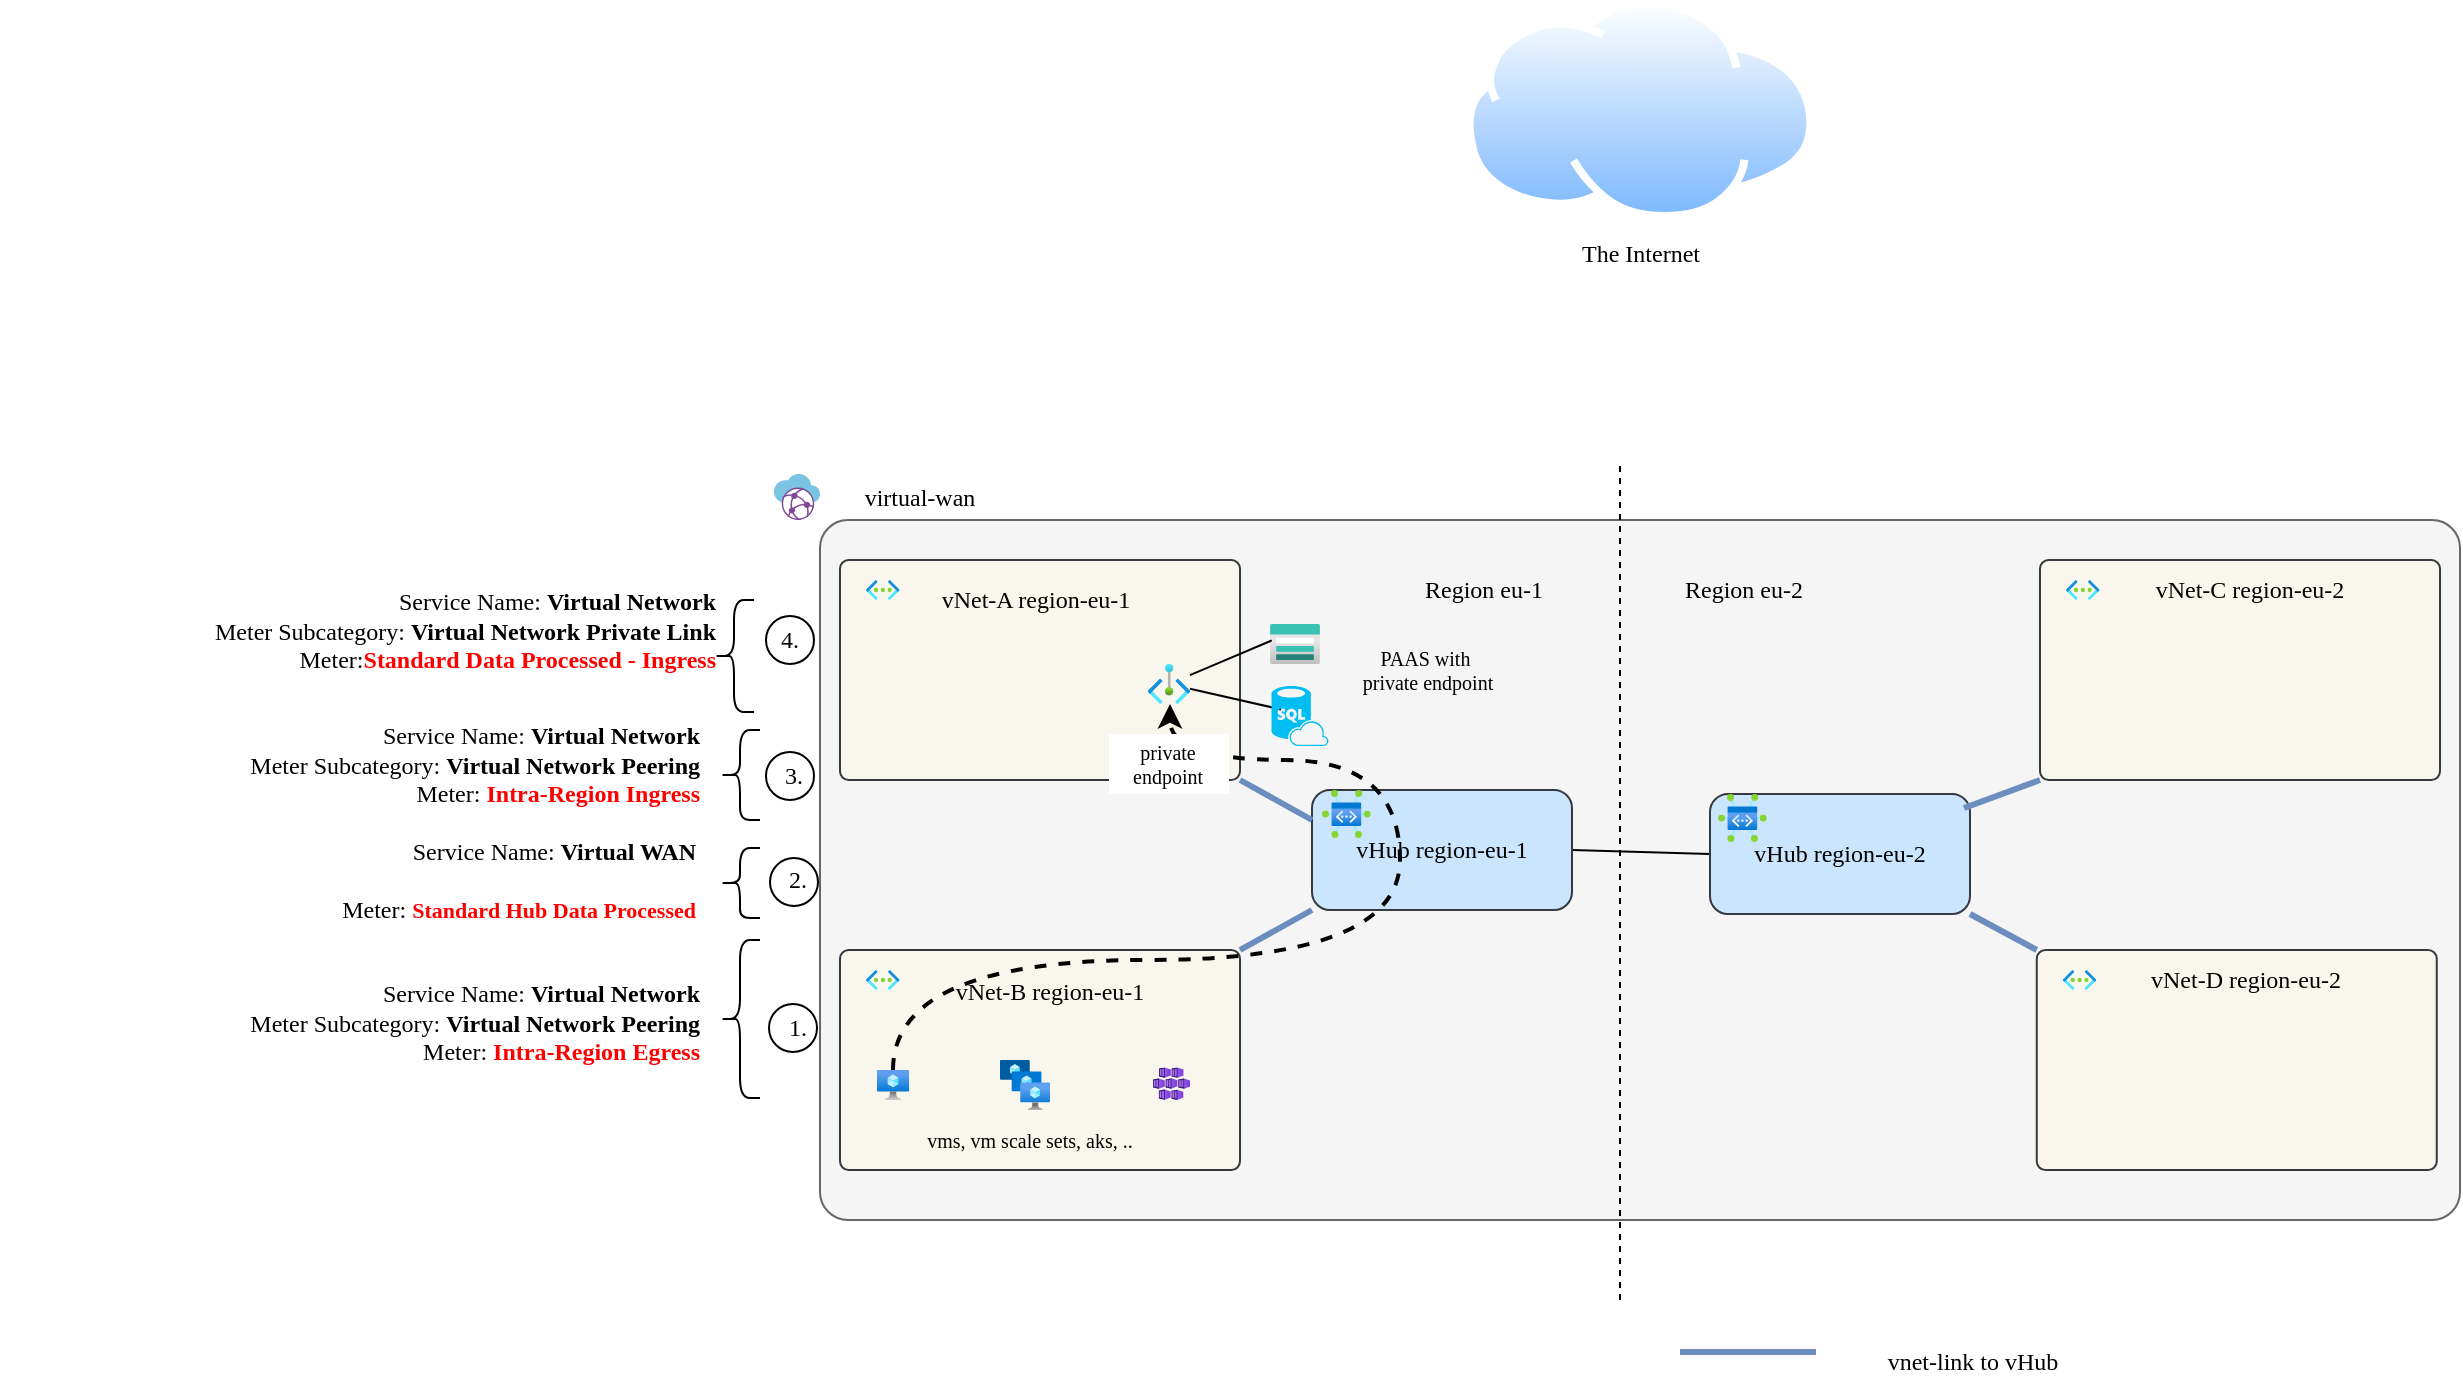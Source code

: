 <mxfile version="27.1.1">
  <diagram name="Seite-1" id="C0ghvE-4qZL3EzDajxP_">
    <mxGraphModel dx="2009" dy="1047" grid="1" gridSize="10" guides="1" tooltips="1" connect="1" arrows="1" fold="1" page="1" pageScale="1" pageWidth="827" pageHeight="1169" math="0" shadow="0">
      <root>
        <mxCell id="0" />
        <mxCell id="1" parent="0" />
        <mxCell id="R-18-_3KANF1rud_f1Pe-13" value="" style="ellipse;whiteSpace=wrap;html=1;aspect=fixed;" parent="1" vertex="1">
          <mxGeometry x="-125.5" y="612" width="24" height="24" as="geometry" />
        </mxCell>
        <mxCell id="duxP4CULR9FMRPUdZlci-1" value="" style="rounded=1;whiteSpace=wrap;html=1;arcSize=4;fillColor=#f5f5f5;fontColor=#333333;strokeColor=#666666;" parent="1" vertex="1">
          <mxGeometry x="-100" y="370" width="820" height="350" as="geometry" />
        </mxCell>
        <mxCell id="duxP4CULR9FMRPUdZlci-2" value="The Internet" style="image;aspect=fixed;perimeter=ellipsePerimeter;html=1;align=center;shadow=0;dashed=0;spacingTop=3;image=img/lib/active_directory/internet_cloud.svg;fontFamily=Lucida Console;" parent="1" vertex="1">
          <mxGeometry x="222.7" y="110" width="174.6" height="110" as="geometry" />
        </mxCell>
        <mxCell id="duxP4CULR9FMRPUdZlci-22" style="rounded=0;orthogonalLoop=1;jettySize=auto;html=1;exitX=1;exitY=0.5;exitDx=0;exitDy=0;entryX=0;entryY=0.5;entryDx=0;entryDy=0;endArrow=none;startFill=0;" parent="1" source="duxP4CULR9FMRPUdZlci-3" target="duxP4CULR9FMRPUdZlci-5" edge="1">
          <mxGeometry relative="1" as="geometry" />
        </mxCell>
        <mxCell id="duxP4CULR9FMRPUdZlci-3" value="vHub region-eu-1 " style="rounded=1;whiteSpace=wrap;html=1;fontFamily=Lucida Console;fillColor=#cce5ff;strokeColor=#36393d;" parent="1" vertex="1">
          <mxGeometry x="146" y="505" width="130" height="60" as="geometry" />
        </mxCell>
        <mxCell id="duxP4CULR9FMRPUdZlci-5" value="&lt;font face=&quot;Lucida Console&quot;&gt;vHub region-eu-2&lt;/font&gt;" style="rounded=1;whiteSpace=wrap;html=1;fillColor=#cce5ff;strokeColor=#36393d;" parent="1" vertex="1">
          <mxGeometry x="345" y="507" width="130" height="60" as="geometry" />
        </mxCell>
        <mxCell id="duxP4CULR9FMRPUdZlci-20" style="rounded=0;orthogonalLoop=1;jettySize=auto;html=1;exitX=1;exitY=1;exitDx=0;exitDy=0;entryX=0;entryY=0.25;entryDx=0;entryDy=0;endArrow=none;startFill=0;strokeWidth=3;fillColor=#dae8fc;strokeColor=#6c8ebf;" parent="1" source="duxP4CULR9FMRPUdZlci-7" target="duxP4CULR9FMRPUdZlci-3" edge="1">
          <mxGeometry relative="1" as="geometry" />
        </mxCell>
        <mxCell id="duxP4CULR9FMRPUdZlci-7" value="" style="rounded=1;whiteSpace=wrap;html=1;arcSize=4;fillColor=#f9f7ed;strokeColor=#36393d;" parent="1" vertex="1">
          <mxGeometry x="-90" y="390" width="200" height="110" as="geometry" />
        </mxCell>
        <mxCell id="duxP4CULR9FMRPUdZlci-9" value="" style="image;aspect=fixed;html=1;points=[];align=center;fontSize=12;image=img/lib/azure2/networking/Virtual_Networks.svg;" parent="1" vertex="1">
          <mxGeometry x="-77" y="400" width="16.75" height="10" as="geometry" />
        </mxCell>
        <mxCell id="duxP4CULR9FMRPUdZlci-10" value="vNet-A region-eu-1" style="text;html=1;align=center;verticalAlign=middle;whiteSpace=wrap;rounded=0;fontFamily=Lucida Console;" parent="1" vertex="1">
          <mxGeometry x="-62" y="395" width="140" height="30" as="geometry" />
        </mxCell>
        <mxCell id="duxP4CULR9FMRPUdZlci-21" style="rounded=0;orthogonalLoop=1;jettySize=auto;html=1;exitX=1;exitY=0;exitDx=0;exitDy=0;entryX=0;entryY=1;entryDx=0;entryDy=0;endArrow=none;startFill=0;strokeWidth=3;fillColor=#dae8fc;strokeColor=#6c8ebf;" parent="1" source="duxP4CULR9FMRPUdZlci-12" target="duxP4CULR9FMRPUdZlci-3" edge="1">
          <mxGeometry relative="1" as="geometry" />
        </mxCell>
        <mxCell id="duxP4CULR9FMRPUdZlci-12" value="" style="rounded=1;whiteSpace=wrap;html=1;arcSize=4;fillColor=#f9f7ed;strokeColor=#36393d;" parent="1" vertex="1">
          <mxGeometry x="-90" y="585" width="200" height="110" as="geometry" />
        </mxCell>
        <mxCell id="duxP4CULR9FMRPUdZlci-13" value="" style="image;aspect=fixed;html=1;points=[];align=center;fontSize=12;image=img/lib/azure2/networking/Virtual_Networks.svg;" parent="1" vertex="1">
          <mxGeometry x="-77" y="595" width="16.75" height="10" as="geometry" />
        </mxCell>
        <mxCell id="duxP4CULR9FMRPUdZlci-14" value="vNet-B region-eu-1" style="text;html=1;align=center;verticalAlign=middle;whiteSpace=wrap;rounded=0;fontFamily=Lucida Console;" parent="1" vertex="1">
          <mxGeometry x="-55" y="591" width="140" height="30" as="geometry" />
        </mxCell>
        <mxCell id="duxP4CULR9FMRPUdZlci-15" value="" style="rounded=1;whiteSpace=wrap;html=1;arcSize=4;fillColor=#f9f7ed;strokeColor=#36393d;" parent="1" vertex="1">
          <mxGeometry x="510" y="390" width="200" height="110" as="geometry" />
        </mxCell>
        <mxCell id="duxP4CULR9FMRPUdZlci-16" value="" style="image;aspect=fixed;html=1;points=[];align=center;fontSize=12;image=img/lib/azure2/networking/Virtual_Networks.svg;" parent="1" vertex="1">
          <mxGeometry x="523" y="400" width="16.75" height="10" as="geometry" />
        </mxCell>
        <mxCell id="duxP4CULR9FMRPUdZlci-17" value="vNet-C region-eu-2" style="text;html=1;align=center;verticalAlign=middle;whiteSpace=wrap;rounded=0;fontFamily=Lucida Console;" parent="1" vertex="1">
          <mxGeometry x="545" y="390" width="140" height="30" as="geometry" />
        </mxCell>
        <mxCell id="duxP4CULR9FMRPUdZlci-18" value="" style="image;aspect=fixed;html=1;points=[];align=center;fontSize=12;image=img/lib/azure2/networking/Virtual_WAN_Hub.svg;" parent="1" vertex="1">
          <mxGeometry x="151" y="505" width="24.38" height="24" as="geometry" />
        </mxCell>
        <mxCell id="duxP4CULR9FMRPUdZlci-19" value="" style="image;aspect=fixed;html=1;points=[];align=center;fontSize=12;image=img/lib/azure2/networking/Virtual_WAN_Hub.svg;" parent="1" vertex="1">
          <mxGeometry x="349" y="507" width="24.38" height="24" as="geometry" />
        </mxCell>
        <mxCell id="duxP4CULR9FMRPUdZlci-23" style="rounded=0;orthogonalLoop=1;jettySize=auto;html=1;exitX=0;exitY=1;exitDx=0;exitDy=0;entryX=0.977;entryY=0.117;entryDx=0;entryDy=0;entryPerimeter=0;strokeWidth=3;fillColor=#dae8fc;strokeColor=#6c8ebf;endArrow=none;startFill=0;" parent="1" source="duxP4CULR9FMRPUdZlci-15" target="duxP4CULR9FMRPUdZlci-5" edge="1">
          <mxGeometry relative="1" as="geometry" />
        </mxCell>
        <mxCell id="duxP4CULR9FMRPUdZlci-28" style="rounded=0;orthogonalLoop=1;jettySize=auto;html=1;exitX=0;exitY=0;exitDx=0;exitDy=0;entryX=1;entryY=1;entryDx=0;entryDy=0;endArrow=none;startFill=0;strokeWidth=3;fillColor=#dae8fc;strokeColor=#6c8ebf;" parent="1" source="duxP4CULR9FMRPUdZlci-24" target="duxP4CULR9FMRPUdZlci-5" edge="1">
          <mxGeometry relative="1" as="geometry" />
        </mxCell>
        <mxCell id="duxP4CULR9FMRPUdZlci-24" value="" style="rounded=1;whiteSpace=wrap;html=1;arcSize=4;fillColor=#f9f7ed;strokeColor=#36393d;" parent="1" vertex="1">
          <mxGeometry x="508.38" y="585" width="200" height="110" as="geometry" />
        </mxCell>
        <mxCell id="duxP4CULR9FMRPUdZlci-25" value="" style="image;aspect=fixed;html=1;points=[];align=center;fontSize=12;image=img/lib/azure2/networking/Virtual_Networks.svg;" parent="1" vertex="1">
          <mxGeometry x="521.38" y="595" width="16.75" height="10" as="geometry" />
        </mxCell>
        <mxCell id="duxP4CULR9FMRPUdZlci-26" value="vNet-D region-eu-2" style="text;html=1;align=center;verticalAlign=middle;whiteSpace=wrap;rounded=0;fontFamily=Lucida Console;" parent="1" vertex="1">
          <mxGeometry x="543.38" y="585" width="140" height="30" as="geometry" />
        </mxCell>
        <mxCell id="duxP4CULR9FMRPUdZlci-31" value="" style="image;sketch=0;aspect=fixed;html=1;points=[];align=center;fontSize=12;image=img/lib/mscae/Virtual_WANs.svg;" parent="1" vertex="1">
          <mxGeometry x="-123" y="347" width="23" height="23" as="geometry" />
        </mxCell>
        <mxCell id="duxP4CULR9FMRPUdZlci-34" value="&lt;font face=&quot;Lucida Console&quot;&gt;virtual-wan&lt;/font&gt;" style="text;html=1;align=center;verticalAlign=middle;whiteSpace=wrap;rounded=0;" parent="1" vertex="1">
          <mxGeometry x="-100" y="343.5" width="100" height="30" as="geometry" />
        </mxCell>
        <mxCell id="duxP4CULR9FMRPUdZlci-35" value="" style="endArrow=none;dashed=1;html=1;rounded=0;" parent="1" edge="1">
          <mxGeometry width="50" height="50" relative="1" as="geometry">
            <mxPoint x="300" y="760" as="sourcePoint" />
            <mxPoint x="300" y="340" as="targetPoint" />
          </mxGeometry>
        </mxCell>
        <mxCell id="duxP4CULR9FMRPUdZlci-36" value="Region eu-1" style="text;html=1;align=center;verticalAlign=middle;whiteSpace=wrap;rounded=0;fontFamily=Lucida Console;" parent="1" vertex="1">
          <mxGeometry x="187.38" y="390" width="90" height="30" as="geometry" />
        </mxCell>
        <mxCell id="duxP4CULR9FMRPUdZlci-37" value="Region eu-2" style="text;html=1;align=center;verticalAlign=middle;whiteSpace=wrap;rounded=0;fontFamily=Lucida Console;" parent="1" vertex="1">
          <mxGeometry x="317.38" y="390" width="90" height="30" as="geometry" />
        </mxCell>
        <mxCell id="duxP4CULR9FMRPUdZlci-42" style="rounded=0;orthogonalLoop=1;jettySize=auto;html=1;endArrow=none;startFill=0;strokeWidth=3;fillColor=#dae8fc;strokeColor=#6c8ebf;" parent="1" edge="1">
          <mxGeometry relative="1" as="geometry">
            <mxPoint x="330" y="786" as="sourcePoint" />
            <mxPoint x="398" y="786" as="targetPoint" />
          </mxGeometry>
        </mxCell>
        <mxCell id="duxP4CULR9FMRPUdZlci-44" value="vnet-link to vHub" style="text;html=1;align=center;verticalAlign=middle;whiteSpace=wrap;rounded=0;fontFamily=Lucida Console;" parent="1" vertex="1">
          <mxGeometry x="395.38" y="776" width="162.62" height="30" as="geometry" />
        </mxCell>
        <mxCell id="duxP4CULR9FMRPUdZlci-45" value="" style="image;aspect=fixed;html=1;points=[];align=center;fontSize=12;image=img/lib/azure2/compute/VM_Scale_Sets.svg;" parent="1" vertex="1">
          <mxGeometry x="-10" y="640" width="25" height="25" as="geometry" />
        </mxCell>
        <mxCell id="R-18-_3KANF1rud_f1Pe-20" style="edgeStyle=orthogonalEdgeStyle;rounded=0;orthogonalLoop=1;jettySize=auto;html=1;curved=1;dashed=1;strokeWidth=2;" parent="1" source="duxP4CULR9FMRPUdZlci-46" target="duxP4CULR9FMRPUdZlci-52" edge="1">
          <mxGeometry relative="1" as="geometry">
            <Array as="points">
              <mxPoint x="-63" y="590" />
              <mxPoint x="190" y="590" />
              <mxPoint x="190" y="490" />
              <mxPoint x="75" y="490" />
            </Array>
          </mxGeometry>
        </mxCell>
        <mxCell id="duxP4CULR9FMRPUdZlci-46" value="" style="image;aspect=fixed;html=1;points=[];align=center;fontSize=12;image=img/lib/azure2/compute/Virtual_Machine.svg;" parent="1" vertex="1">
          <mxGeometry x="-71.56" y="645" width="16.17" height="15" as="geometry" />
        </mxCell>
        <mxCell id="duxP4CULR9FMRPUdZlci-50" value="" style="image;aspect=fixed;html=1;points=[];align=center;fontSize=12;image=img/lib/azure2/storage/Storage_Accounts.svg;" parent="1" vertex="1">
          <mxGeometry x="125" y="422" width="25" height="20" as="geometry" />
        </mxCell>
        <mxCell id="duxP4CULR9FMRPUdZlci-51" value="&lt;div&gt;private endpoint&lt;/div&gt;" style="text;html=1;align=center;verticalAlign=middle;whiteSpace=wrap;rounded=0;fontFamily=Lucida Console;fontSize=10;fillColor=default;" parent="1" vertex="1">
          <mxGeometry x="44.49" y="477" width="60" height="30" as="geometry" />
        </mxCell>
        <mxCell id="duxP4CULR9FMRPUdZlci-52" value="" style="image;aspect=fixed;html=1;points=[];align=center;fontSize=12;image=img/lib/azure2/other/Private_Endpoints.svg;" parent="1" vertex="1">
          <mxGeometry x="63.97" y="442" width="21.03" height="20" as="geometry" />
        </mxCell>
        <mxCell id="duxP4CULR9FMRPUdZlci-56" style="rounded=0;orthogonalLoop=1;jettySize=auto;html=1;entryX=0.168;entryY=0.391;entryDx=0;entryDy=0;entryPerimeter=0;endArrow=none;startFill=0;" parent="1" source="duxP4CULR9FMRPUdZlci-52" target="duxP4CULR9FMRPUdZlci-53" edge="1">
          <mxGeometry relative="1" as="geometry" />
        </mxCell>
        <mxCell id="duxP4CULR9FMRPUdZlci-53" value="" style="verticalLabelPosition=bottom;html=1;verticalAlign=top;align=center;strokeColor=none;fillColor=#00BEF2;shape=mxgraph.azure.sql_database_sql_azure;" parent="1" vertex="1">
          <mxGeometry x="125.75" y="453" width="28.5" height="30" as="geometry" />
        </mxCell>
        <mxCell id="duxP4CULR9FMRPUdZlci-54" value="&lt;div&gt;PAAS with&amp;nbsp;&lt;/div&gt;&lt;div&gt;private endpoint&lt;/div&gt;" style="text;html=1;align=center;verticalAlign=middle;whiteSpace=wrap;rounded=0;fontFamily=Lucida Console;fontSize=10;" parent="1" vertex="1">
          <mxGeometry x="154.25" y="430" width="100" height="30" as="geometry" />
        </mxCell>
        <mxCell id="duxP4CULR9FMRPUdZlci-55" style="rounded=0;orthogonalLoop=1;jettySize=auto;html=1;entryX=0.035;entryY=0.41;entryDx=0;entryDy=0;entryPerimeter=0;endArrow=none;startFill=0;" parent="1" source="duxP4CULR9FMRPUdZlci-52" target="duxP4CULR9FMRPUdZlci-50" edge="1">
          <mxGeometry relative="1" as="geometry" />
        </mxCell>
        <mxCell id="duxP4CULR9FMRPUdZlci-57" value="vms, vm scale sets, aks, .." style="text;html=1;align=center;verticalAlign=middle;whiteSpace=wrap;rounded=0;fontFamily=Lucida Console;fontSize=10;" parent="1" vertex="1">
          <mxGeometry x="-100" y="665" width="210" height="30" as="geometry" />
        </mxCell>
        <mxCell id="duxP4CULR9FMRPUdZlci-58" value="" style="image;aspect=fixed;html=1;points=[];align=center;fontSize=12;image=img/lib/azure2/compute/Kubernetes_Services.svg;" parent="1" vertex="1">
          <mxGeometry x="66.52" y="643.69" width="18.48" height="16.31" as="geometry" />
        </mxCell>
        <mxCell id="R-18-_3KANF1rud_f1Pe-1" value="" style="shape=curlyBracket;whiteSpace=wrap;html=1;rounded=1;labelPosition=left;verticalLabelPosition=middle;align=right;verticalAlign=middle;" parent="1" vertex="1">
          <mxGeometry x="-150" y="580" width="20" height="79" as="geometry" />
        </mxCell>
        <mxCell id="R-18-_3KANF1rud_f1Pe-2" value="" style="shape=curlyBracket;whiteSpace=wrap;html=1;rounded=1;labelPosition=left;verticalLabelPosition=middle;align=right;verticalAlign=middle;" parent="1" vertex="1">
          <mxGeometry x="-150" y="534" width="20" height="35" as="geometry" />
        </mxCell>
        <mxCell id="R-18-_3KANF1rud_f1Pe-4" value="&lt;font face=&quot;Lucida Console&quot;&gt;&lt;br&gt;Service Name: &lt;b&gt;Virtual Network&lt;br&gt;&lt;/b&gt;&lt;/font&gt;&lt;div&gt;&lt;font face=&quot;Lucida Console&quot;&gt;Meter Subcategory: &lt;b&gt;Virtual Network Peering&lt;/b&gt;&lt;/font&gt;&lt;/div&gt;&lt;div&gt;&lt;font face=&quot;Lucida Console&quot;&gt;Meter: &lt;b&gt;&lt;span style=&quot;color: rgb(255, 0, 0);&quot;&gt;Intra-Region Egress&lt;/span&gt;&lt;/b&gt;&lt;/font&gt;&lt;/div&gt;" style="text;html=1;align=right;verticalAlign=middle;rounded=0;whiteSpace=wrap;" parent="1" vertex="1">
          <mxGeometry x="-508" y="579" width="350" height="70" as="geometry" />
        </mxCell>
        <mxCell id="R-18-_3KANF1rud_f1Pe-7" value="&lt;font face=&quot;Lucida Console&quot;&gt;&lt;br&gt;Service Name: &lt;b&gt;Virtual WAN&lt;/b&gt;&lt;/font&gt;&lt;div&gt;&lt;br&gt;&lt;/div&gt;&lt;div&gt;&lt;font face=&quot;Lucida Console&quot;&gt;Meter: &lt;/font&gt;&lt;font style=&quot;white-space: nowrap; font-size: 11px; color: rgb(255, 0, 0);&quot; face=&quot;Lucida Console&quot;&gt;&lt;b&gt;Standard Hub Data Processed&lt;/b&gt;&lt;/font&gt;&lt;/div&gt;" style="text;html=1;align=right;verticalAlign=middle;rounded=0;whiteSpace=wrap;" parent="1" vertex="1">
          <mxGeometry x="-510" y="508" width="350" height="70" as="geometry" />
        </mxCell>
        <mxCell id="R-18-_3KANF1rud_f1Pe-8" value="" style="shape=curlyBracket;whiteSpace=wrap;html=1;rounded=1;labelPosition=left;verticalLabelPosition=middle;align=right;verticalAlign=middle;" parent="1" vertex="1">
          <mxGeometry x="-150" y="475" width="20" height="45" as="geometry" />
        </mxCell>
        <mxCell id="R-18-_3KANF1rud_f1Pe-12" value="1." style="text;html=1;align=center;verticalAlign=middle;whiteSpace=wrap;rounded=0;fontFamily=Lucida Console;" parent="1" vertex="1">
          <mxGeometry x="-141.5" y="609" width="60" height="30" as="geometry" />
        </mxCell>
        <mxCell id="R-18-_3KANF1rud_f1Pe-14" value="" style="ellipse;whiteSpace=wrap;html=1;aspect=fixed;" parent="1" vertex="1">
          <mxGeometry x="-125" y="539" width="24" height="24" as="geometry" />
        </mxCell>
        <mxCell id="R-18-_3KANF1rud_f1Pe-15" value="2." style="text;html=1;align=center;verticalAlign=middle;whiteSpace=wrap;rounded=0;fontFamily=Lucida Console;" parent="1" vertex="1">
          <mxGeometry x="-141" y="535" width="60" height="30" as="geometry" />
        </mxCell>
        <mxCell id="R-18-_3KANF1rud_f1Pe-16" value="" style="ellipse;whiteSpace=wrap;html=1;aspect=fixed;" parent="1" vertex="1">
          <mxGeometry x="-127" y="486" width="24" height="24" as="geometry" />
        </mxCell>
        <mxCell id="R-18-_3KANF1rud_f1Pe-17" value="3." style="text;html=1;align=center;verticalAlign=middle;whiteSpace=wrap;rounded=0;fontFamily=Lucida Console;" parent="1" vertex="1">
          <mxGeometry x="-143" y="483" width="60" height="30" as="geometry" />
        </mxCell>
        <mxCell id="R-18-_3KANF1rud_f1Pe-18" value="" style="ellipse;whiteSpace=wrap;html=1;aspect=fixed;" parent="1" vertex="1">
          <mxGeometry x="-127" y="418" width="24" height="24" as="geometry" />
        </mxCell>
        <mxCell id="R-18-_3KANF1rud_f1Pe-19" value="4." style="text;html=1;align=center;verticalAlign=middle;whiteSpace=wrap;rounded=0;fontFamily=Lucida Console;" parent="1" vertex="1">
          <mxGeometry x="-145" y="415" width="60" height="30" as="geometry" />
        </mxCell>
        <mxCell id="R-18-_3KANF1rud_f1Pe-23" value="&lt;font face=&quot;Lucida Console&quot;&gt;&lt;br&gt;Service Name: &lt;b&gt;Virtual Network&lt;br&gt;&lt;/b&gt;&lt;/font&gt;&lt;div&gt;&lt;font face=&quot;Lucida Console&quot;&gt;Meter Subcategory: &lt;b&gt;Virtual Network Peering&lt;/b&gt;&lt;/font&gt;&lt;/div&gt;&lt;div&gt;&lt;font face=&quot;Lucida Console&quot;&gt;Meter: &lt;b&gt;&lt;span style=&quot;color: rgb(255, 0, 0);&quot;&gt;Intra-Region Ingress&lt;/span&gt;&lt;/b&gt;&lt;/font&gt;&lt;/div&gt;" style="text;html=1;align=right;verticalAlign=middle;rounded=0;whiteSpace=wrap;" parent="1" vertex="1">
          <mxGeometry x="-508" y="450" width="350" height="70" as="geometry" />
        </mxCell>
        <mxCell id="mQs3USeKpqkAl8Me243y-1" value="&lt;font face=&quot;Lucida Console&quot;&gt;&lt;br&gt;Service Name: &lt;b&gt;Virtual Network&lt;br&gt;&lt;/b&gt;&lt;/font&gt;&lt;div&gt;&lt;font face=&quot;Lucida Console&quot;&gt;Meter Subcategory: &lt;b&gt;Virtual Network Private Link&lt;/b&gt;&lt;/font&gt;&lt;/div&gt;&lt;div&gt;&lt;font face=&quot;Lucida Console&quot;&gt;Meter:&lt;/font&gt;&lt;span class=&quot;pie-legend-title ellipsis&quot;&gt;&lt;span style=&quot;color: rgb(255, 0, 0);&quot;&gt;&lt;font face=&quot;Lucida Console&quot;&gt;&lt;b&gt;Standard Data Processed - Ingress&lt;/b&gt;&lt;/font&gt;&lt;/span&gt;&lt;/span&gt;&lt;/div&gt;" style="text;html=1;align=right;verticalAlign=middle;rounded=0;whiteSpace=wrap;" vertex="1" parent="1">
          <mxGeometry x="-500" y="383" width="350" height="70" as="geometry" />
        </mxCell>
        <mxCell id="mQs3USeKpqkAl8Me243y-2" value="" style="shape=curlyBracket;whiteSpace=wrap;html=1;rounded=1;labelPosition=left;verticalLabelPosition=middle;align=right;verticalAlign=middle;" vertex="1" parent="1">
          <mxGeometry x="-153" y="410" width="20" height="56" as="geometry" />
        </mxCell>
      </root>
    </mxGraphModel>
  </diagram>
</mxfile>
